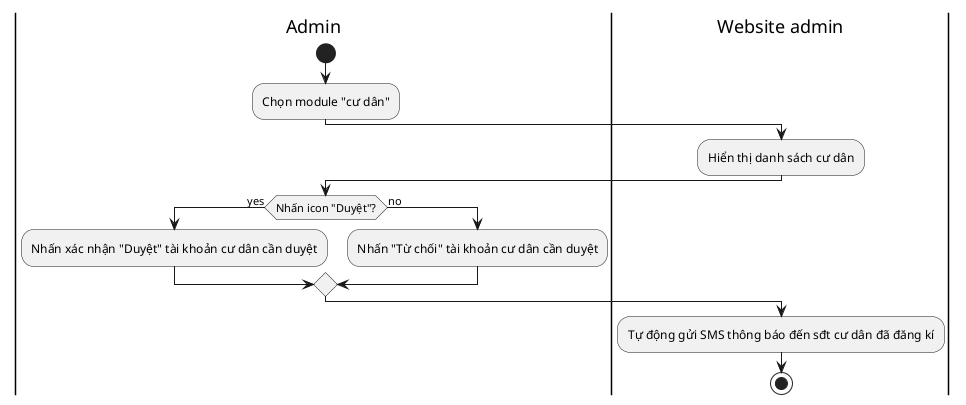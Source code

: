 @startuml

|Admin|
start
:Chọn module "cư dân";
|Website admin|
:Hiển thị danh sách cư dân;
|Admin|
if (Nhấn icon "Duyệt"?) then (yes)
    :Nhấn xác nhận "Duyệt" tài khoản cư dân cần duyệt;
else (no)
    :Nhấn "Từ chối" tài khoản cư dân cần duyệt;
endif
|Website admin|
:Tự động gửi SMS thông báo đến sđt cư dân đã đăng kí;
stop
@enduml
